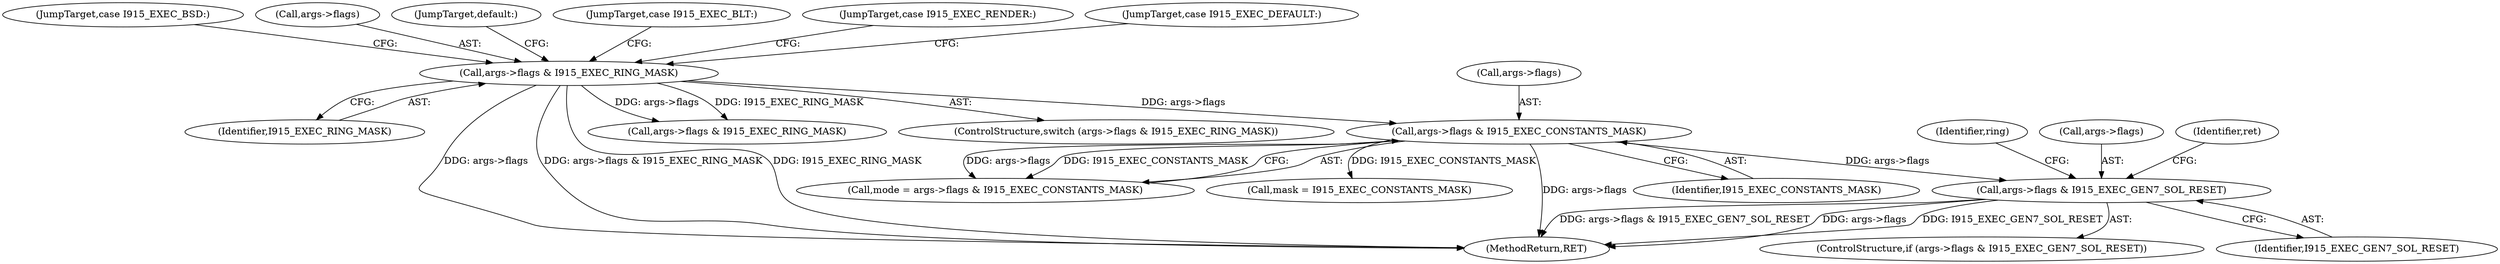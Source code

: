 digraph "0_linux_44afb3a04391a74309d16180d1e4f8386fdfa745@pointer" {
"1000712" [label="(Call,args->flags & I915_EXEC_GEN7_SOL_RESET)"];
"1000230" [label="(Call,args->flags & I915_EXEC_CONSTANTS_MASK)"];
"1000158" [label="(Call,args->flags & I915_EXEC_RING_MASK)"];
"1000175" [label="(JumpTarget,case I915_EXEC_BSD:)"];
"1000235" [label="(Call,mask = I915_EXEC_CONSTANTS_MASK)"];
"1000162" [label="(Identifier,I915_EXEC_RING_MASK)"];
"1000712" [label="(Call,args->flags & I915_EXEC_GEN7_SOL_RESET)"];
"1000159" [label="(Call,args->flags)"];
"1000215" [label="(JumpTarget,default:)"];
"1000834" [label="(MethodReturn,RET)"];
"1000230" [label="(Call,args->flags & I915_EXEC_CONSTANTS_MASK)"];
"1000158" [label="(Call,args->flags & I915_EXEC_RING_MASK)"];
"1000220" [label="(Call,args->flags & I915_EXEC_RING_MASK)"];
"1000195" [label="(JumpTarget,case I915_EXEC_BLT:)"];
"1000234" [label="(Identifier,I915_EXEC_CONSTANTS_MASK)"];
"1000711" [label="(ControlStructure,if (args->flags & I915_EXEC_GEN7_SOL_RESET))"];
"1000228" [label="(Call,mode = args->flags & I915_EXEC_CONSTANTS_MASK)"];
"1000231" [label="(Call,args->flags)"];
"1000727" [label="(Identifier,ring)"];
"1000165" [label="(JumpTarget,case I915_EXEC_RENDER:)"];
"1000157" [label="(ControlStructure,switch (args->flags & I915_EXEC_RING_MASK))"];
"1000713" [label="(Call,args->flags)"];
"1000716" [label="(Identifier,I915_EXEC_GEN7_SOL_RESET)"];
"1000164" [label="(JumpTarget,case I915_EXEC_DEFAULT:)"];
"1000719" [label="(Identifier,ret)"];
"1000712" -> "1000711"  [label="AST: "];
"1000712" -> "1000716"  [label="CFG: "];
"1000713" -> "1000712"  [label="AST: "];
"1000716" -> "1000712"  [label="AST: "];
"1000719" -> "1000712"  [label="CFG: "];
"1000727" -> "1000712"  [label="CFG: "];
"1000712" -> "1000834"  [label="DDG: I915_EXEC_GEN7_SOL_RESET"];
"1000712" -> "1000834"  [label="DDG: args->flags & I915_EXEC_GEN7_SOL_RESET"];
"1000712" -> "1000834"  [label="DDG: args->flags"];
"1000230" -> "1000712"  [label="DDG: args->flags"];
"1000230" -> "1000228"  [label="AST: "];
"1000230" -> "1000234"  [label="CFG: "];
"1000231" -> "1000230"  [label="AST: "];
"1000234" -> "1000230"  [label="AST: "];
"1000228" -> "1000230"  [label="CFG: "];
"1000230" -> "1000834"  [label="DDG: args->flags"];
"1000230" -> "1000228"  [label="DDG: args->flags"];
"1000230" -> "1000228"  [label="DDG: I915_EXEC_CONSTANTS_MASK"];
"1000158" -> "1000230"  [label="DDG: args->flags"];
"1000230" -> "1000235"  [label="DDG: I915_EXEC_CONSTANTS_MASK"];
"1000158" -> "1000157"  [label="AST: "];
"1000158" -> "1000162"  [label="CFG: "];
"1000159" -> "1000158"  [label="AST: "];
"1000162" -> "1000158"  [label="AST: "];
"1000164" -> "1000158"  [label="CFG: "];
"1000165" -> "1000158"  [label="CFG: "];
"1000175" -> "1000158"  [label="CFG: "];
"1000195" -> "1000158"  [label="CFG: "];
"1000215" -> "1000158"  [label="CFG: "];
"1000158" -> "1000834"  [label="DDG: args->flags"];
"1000158" -> "1000834"  [label="DDG: args->flags & I915_EXEC_RING_MASK"];
"1000158" -> "1000834"  [label="DDG: I915_EXEC_RING_MASK"];
"1000158" -> "1000220"  [label="DDG: args->flags"];
"1000158" -> "1000220"  [label="DDG: I915_EXEC_RING_MASK"];
}
